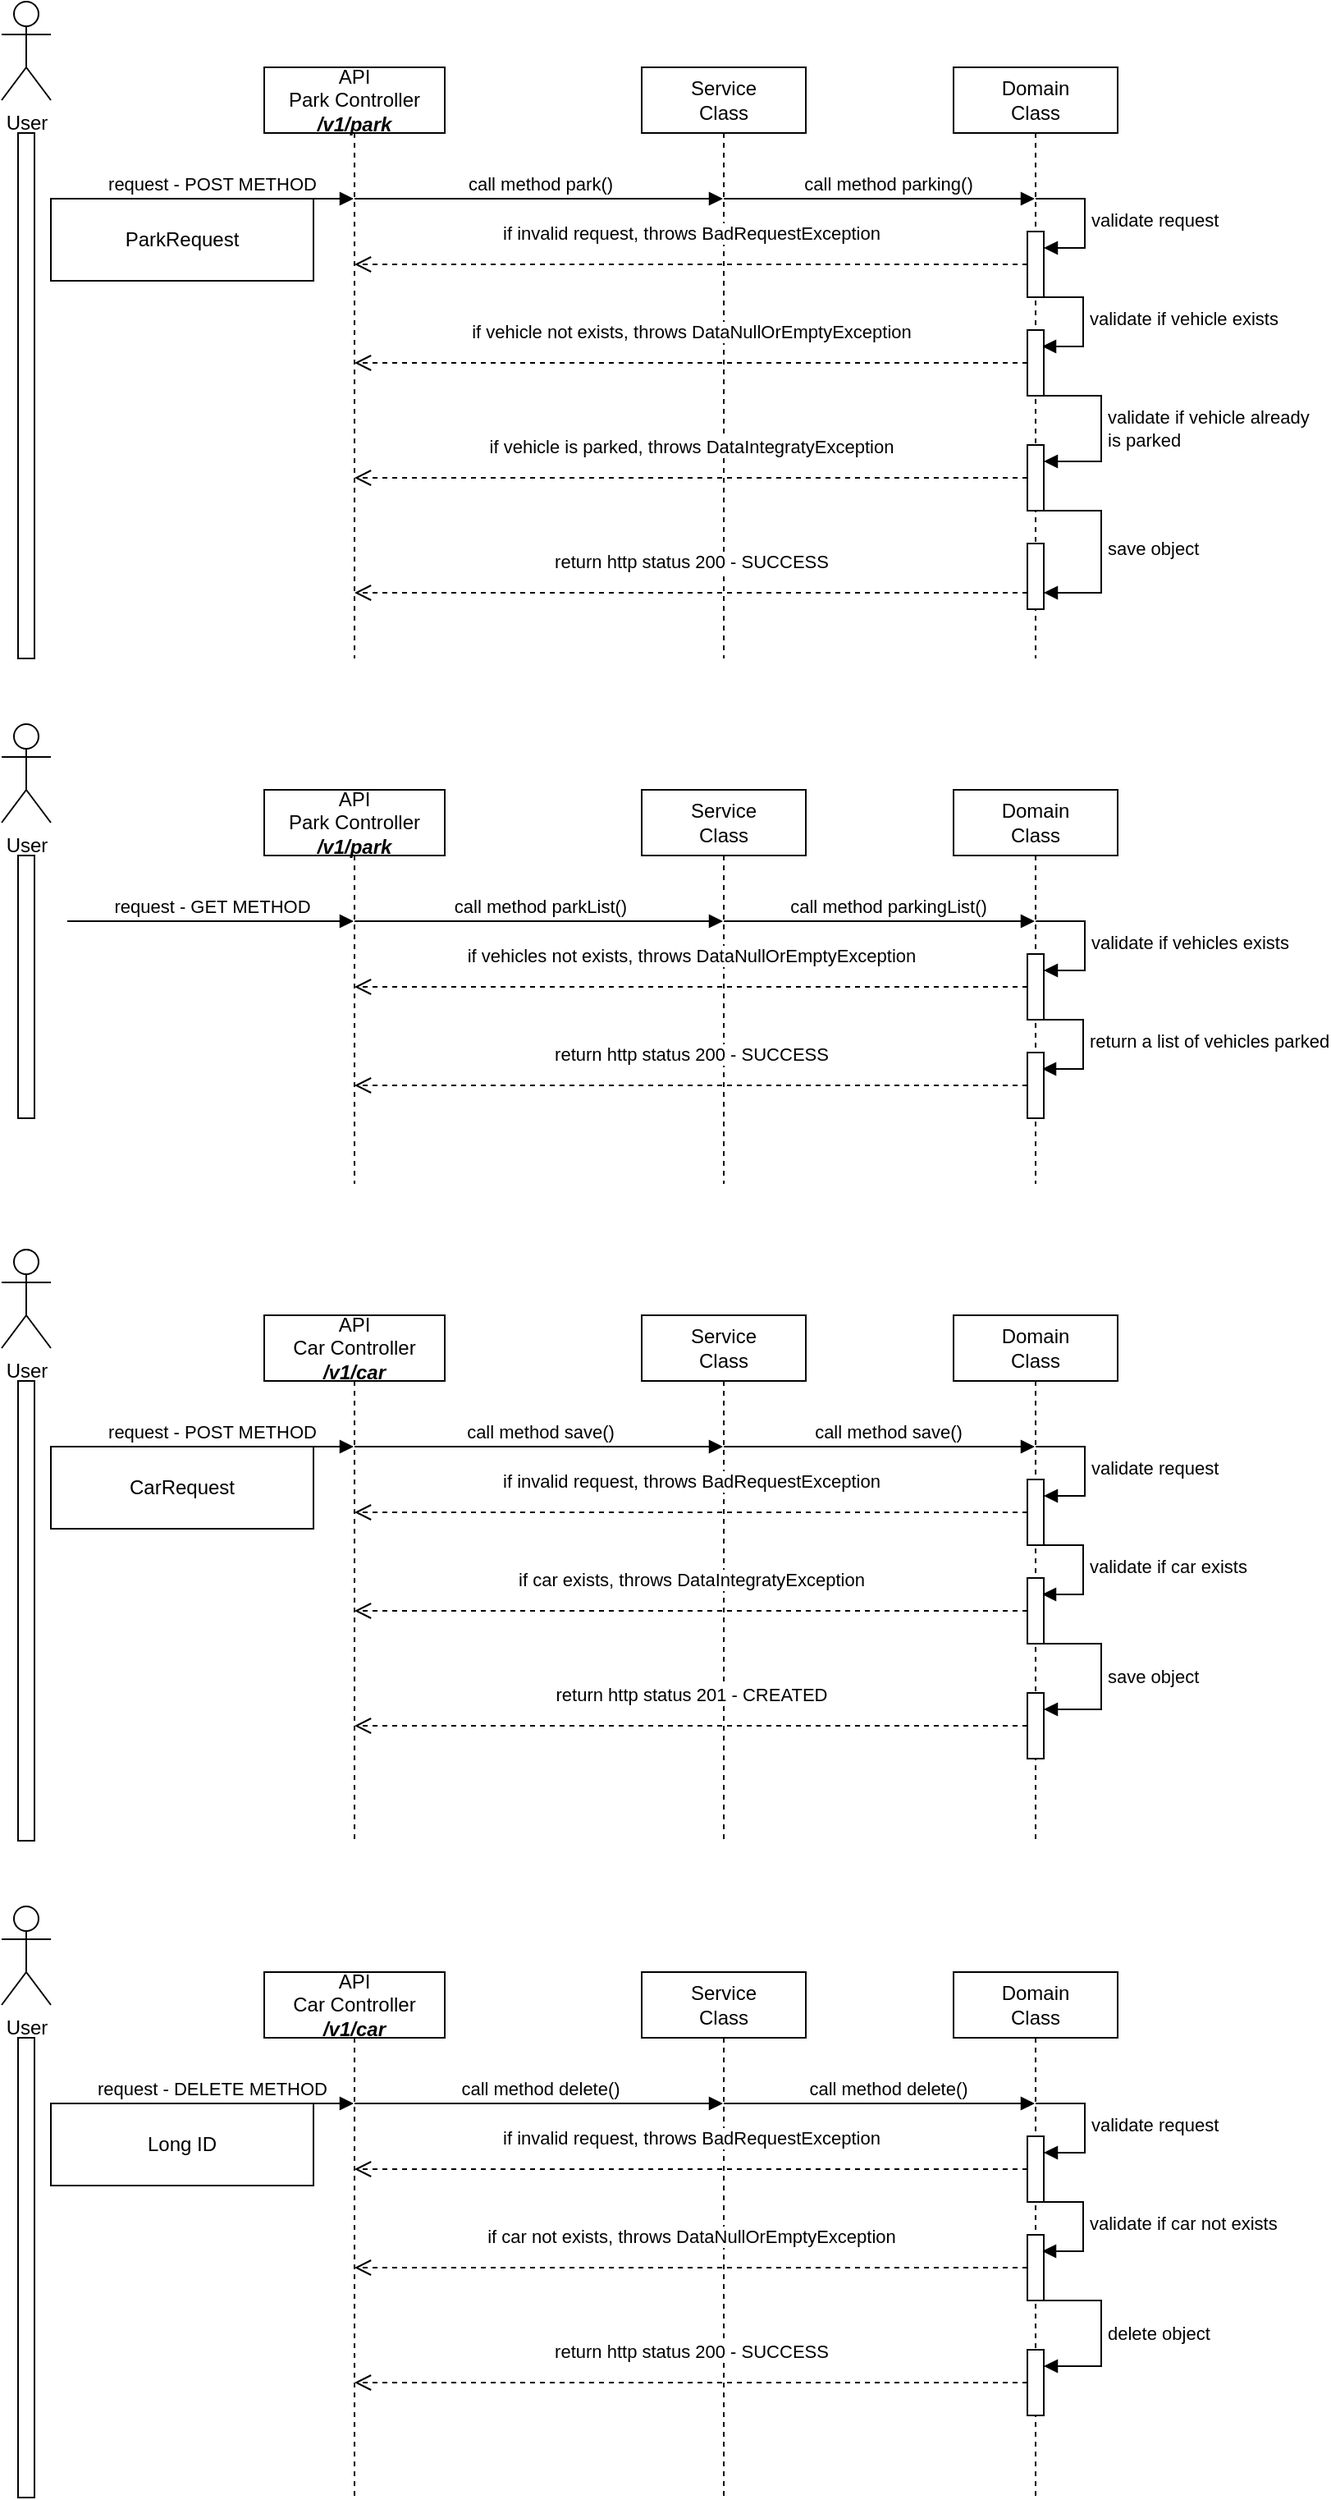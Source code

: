 <mxfile version="22.0.0" type="device">
  <diagram name="Página-1" id="e_wMtVwAIhW8qXqnuXuG">
    <mxGraphModel dx="1194" dy="699" grid="1" gridSize="10" guides="1" tooltips="1" connect="1" arrows="1" fold="1" page="1" pageScale="1" pageWidth="827" pageHeight="1169" math="0" shadow="0">
      <root>
        <mxCell id="0" />
        <mxCell id="1" parent="0" />
        <mxCell id="6b8WSHH42Ca9wU3Yd8ZC-3" value="API &lt;br&gt;Park Controller&lt;br&gt;&lt;b&gt;&lt;i&gt;/v1/park&lt;/i&gt;&lt;/b&gt;" style="shape=umlLifeline;perimeter=lifelinePerimeter;whiteSpace=wrap;html=1;container=1;dropTarget=0;collapsible=0;recursiveResize=0;outlineConnect=0;portConstraint=eastwest;newEdgeStyle={&quot;edgeStyle&quot;:&quot;elbowEdgeStyle&quot;,&quot;elbow&quot;:&quot;vertical&quot;,&quot;curved&quot;:0,&quot;rounded&quot;:0};autosize=0;resizeWidth=1;resizeHeight=1;" parent="1" vertex="1">
          <mxGeometry x="160" y="40" width="110" height="360" as="geometry" />
        </mxCell>
        <mxCell id="6b8WSHH42Ca9wU3Yd8ZC-4" value="request - POST METHOD" style="html=1;verticalAlign=bottom;endArrow=block;edgeStyle=elbowEdgeStyle;elbow=vertical;curved=0;rounded=0;" parent="1" target="6b8WSHH42Ca9wU3Yd8ZC-3" edge="1">
          <mxGeometry width="80" relative="1" as="geometry">
            <mxPoint x="40" y="120" as="sourcePoint" />
            <mxPoint x="170" y="120" as="targetPoint" />
          </mxGeometry>
        </mxCell>
        <mxCell id="GeL4i5uMI6zp8jUjZJmH-1" value="User" style="shape=umlActor;verticalLabelPosition=bottom;verticalAlign=top;html=1;outlineConnect=0;" parent="1" vertex="1">
          <mxGeometry width="30" height="60" as="geometry" />
        </mxCell>
        <mxCell id="GeL4i5uMI6zp8jUjZJmH-2" value="" style="html=1;points=[];perimeter=orthogonalPerimeter;outlineConnect=0;targetShapes=umlLifeline;portConstraint=eastwest;newEdgeStyle={&quot;edgeStyle&quot;:&quot;elbowEdgeStyle&quot;,&quot;elbow&quot;:&quot;vertical&quot;,&quot;curved&quot;:0,&quot;rounded&quot;:0};" parent="1" vertex="1">
          <mxGeometry x="10" y="80" width="10" height="320" as="geometry" />
        </mxCell>
        <mxCell id="GeL4i5uMI6zp8jUjZJmH-3" value="ParkRequest" style="html=1;whiteSpace=wrap;" parent="1" vertex="1">
          <mxGeometry x="30" y="120" width="160" height="50" as="geometry" />
        </mxCell>
        <mxCell id="GeL4i5uMI6zp8jUjZJmH-4" value="call method park()" style="html=1;verticalAlign=bottom;endArrow=block;edgeStyle=elbowEdgeStyle;elbow=vertical;curved=0;rounded=0;" parent="1" source="6b8WSHH42Ca9wU3Yd8ZC-3" target="G64DORwCMHBJvfR-JeO5-1" edge="1">
          <mxGeometry width="80" relative="1" as="geometry">
            <mxPoint x="270" y="120" as="sourcePoint" />
            <mxPoint x="445" y="120" as="targetPoint" />
            <Array as="points">
              <mxPoint x="340" y="120" />
              <mxPoint x="310" y="100" />
            </Array>
          </mxGeometry>
        </mxCell>
        <mxCell id="G64DORwCMHBJvfR-JeO5-1" value="Service&lt;br&gt;Class" style="shape=umlLifeline;perimeter=lifelinePerimeter;whiteSpace=wrap;html=1;container=1;dropTarget=0;collapsible=0;recursiveResize=0;outlineConnect=0;portConstraint=eastwest;newEdgeStyle={&quot;edgeStyle&quot;:&quot;elbowEdgeStyle&quot;,&quot;elbow&quot;:&quot;vertical&quot;,&quot;curved&quot;:0,&quot;rounded&quot;:0};" parent="1" vertex="1">
          <mxGeometry x="390" y="40" width="100" height="360" as="geometry" />
        </mxCell>
        <mxCell id="G64DORwCMHBJvfR-JeO5-12" value="if invalid request, throws&amp;nbsp;BadRequestException" style="html=1;verticalAlign=bottom;endArrow=open;dashed=1;endSize=8;edgeStyle=elbowEdgeStyle;elbow=vertical;curved=0;rounded=0;" parent="1" source="G64DORwCMHBJvfR-JeO5-2" target="6b8WSHH42Ca9wU3Yd8ZC-3" edge="1">
          <mxGeometry y="-10" relative="1" as="geometry">
            <mxPoint x="630" y="150" as="sourcePoint" />
            <mxPoint x="480" y="150" as="targetPoint" />
            <mxPoint as="offset" />
          </mxGeometry>
        </mxCell>
        <mxCell id="G64DORwCMHBJvfR-JeO5-14" value="if vehicle not exists, throws&amp;nbsp;DataNullOrEmptyException" style="html=1;verticalAlign=bottom;endArrow=open;dashed=1;endSize=8;edgeStyle=elbowEdgeStyle;elbow=vertical;curved=0;rounded=0;" parent="1" source="G64DORwCMHBJvfR-JeO5-4" target="6b8WSHH42Ca9wU3Yd8ZC-3" edge="1">
          <mxGeometry y="-10" relative="1" as="geometry">
            <mxPoint x="635" y="210" as="sourcePoint" />
            <mxPoint x="270" y="210" as="targetPoint" />
            <mxPoint as="offset" />
          </mxGeometry>
        </mxCell>
        <mxCell id="G64DORwCMHBJvfR-JeO5-15" value="return http status 200 - SUCCESS" style="html=1;verticalAlign=bottom;endArrow=open;dashed=1;endSize=8;edgeStyle=elbowEdgeStyle;elbow=vertical;curved=0;rounded=0;" parent="1" source="G64DORwCMHBJvfR-JeO5-10" target="6b8WSHH42Ca9wU3Yd8ZC-3" edge="1">
          <mxGeometry y="-10" relative="1" as="geometry">
            <mxPoint x="610" y="280" as="sourcePoint" />
            <mxPoint x="260" y="280" as="targetPoint" />
            <mxPoint as="offset" />
            <Array as="points">
              <mxPoint x="460" y="360" />
            </Array>
          </mxGeometry>
        </mxCell>
        <mxCell id="aZGQx3UeVVl6im-6-I7a-137" value="Domain&lt;br&gt;Class" style="shape=umlLifeline;perimeter=lifelinePerimeter;whiteSpace=wrap;html=1;container=1;dropTarget=0;collapsible=0;recursiveResize=0;outlineConnect=0;portConstraint=eastwest;newEdgeStyle={&quot;edgeStyle&quot;:&quot;elbowEdgeStyle&quot;,&quot;elbow&quot;:&quot;vertical&quot;,&quot;curved&quot;:0,&quot;rounded&quot;:0};" parent="1" vertex="1">
          <mxGeometry x="580" y="40" width="100" height="360" as="geometry" />
        </mxCell>
        <mxCell id="G64DORwCMHBJvfR-JeO5-2" value="" style="html=1;points=[];perimeter=orthogonalPerimeter;outlineConnect=0;targetShapes=umlLifeline;portConstraint=eastwest;newEdgeStyle={&quot;edgeStyle&quot;:&quot;elbowEdgeStyle&quot;,&quot;elbow&quot;:&quot;vertical&quot;,&quot;curved&quot;:0,&quot;rounded&quot;:0};" parent="aZGQx3UeVVl6im-6-I7a-137" vertex="1">
          <mxGeometry x="45" y="100" width="10" height="40" as="geometry" />
        </mxCell>
        <mxCell id="G64DORwCMHBJvfR-JeO5-3" value="validate request" style="html=1;align=left;spacingLeft=2;endArrow=block;rounded=0;edgeStyle=orthogonalEdgeStyle;curved=0;rounded=0;" parent="aZGQx3UeVVl6im-6-I7a-137" target="G64DORwCMHBJvfR-JeO5-2" edge="1">
          <mxGeometry relative="1" as="geometry">
            <mxPoint x="50" y="80" as="sourcePoint" />
            <Array as="points">
              <mxPoint x="80" y="110" />
            </Array>
          </mxGeometry>
        </mxCell>
        <mxCell id="G64DORwCMHBJvfR-JeO5-5" value="validate if vehicle exists" style="html=1;align=left;spacingLeft=2;endArrow=block;rounded=0;edgeStyle=orthogonalEdgeStyle;curved=0;rounded=0;" parent="aZGQx3UeVVl6im-6-I7a-137" edge="1">
          <mxGeometry relative="1" as="geometry">
            <mxPoint x="49" y="140" as="sourcePoint" />
            <Array as="points">
              <mxPoint x="79" y="170" />
            </Array>
            <mxPoint x="54" y="170" as="targetPoint" />
          </mxGeometry>
        </mxCell>
        <mxCell id="G64DORwCMHBJvfR-JeO5-10" value="" style="html=1;points=[];perimeter=orthogonalPerimeter;outlineConnect=0;targetShapes=umlLifeline;portConstraint=eastwest;newEdgeStyle={&quot;edgeStyle&quot;:&quot;elbowEdgeStyle&quot;,&quot;elbow&quot;:&quot;vertical&quot;,&quot;curved&quot;:0,&quot;rounded&quot;:0};" parent="aZGQx3UeVVl6im-6-I7a-137" vertex="1">
          <mxGeometry x="45" y="290" width="10" height="40" as="geometry" />
        </mxCell>
        <mxCell id="G64DORwCMHBJvfR-JeO5-11" value="save object" style="html=1;align=left;spacingLeft=2;endArrow=block;rounded=0;edgeStyle=orthogonalEdgeStyle;curved=0;rounded=0;exitX=1;exitY=1;exitDx=0;exitDy=-5;exitPerimeter=0;" parent="aZGQx3UeVVl6im-6-I7a-137" target="G64DORwCMHBJvfR-JeO5-10" edge="1" source="qPloP7XlMgl9lGeh7dxW-1">
          <mxGeometry relative="1" as="geometry">
            <mxPoint x="50" y="200" as="sourcePoint" />
            <Array as="points">
              <mxPoint x="55" y="270" />
              <mxPoint x="90" y="270" />
              <mxPoint x="90" y="320" />
            </Array>
            <mxPoint x="50" y="340" as="targetPoint" />
          </mxGeometry>
        </mxCell>
        <mxCell id="G64DORwCMHBJvfR-JeO5-4" value="" style="html=1;points=[];perimeter=orthogonalPerimeter;outlineConnect=0;targetShapes=umlLifeline;portConstraint=eastwest;newEdgeStyle={&quot;edgeStyle&quot;:&quot;elbowEdgeStyle&quot;,&quot;elbow&quot;:&quot;vertical&quot;,&quot;curved&quot;:0,&quot;rounded&quot;:0};" parent="aZGQx3UeVVl6im-6-I7a-137" vertex="1">
          <mxGeometry x="45" y="160" width="10" height="40" as="geometry" />
        </mxCell>
        <mxCell id="qPloP7XlMgl9lGeh7dxW-1" value="" style="html=1;points=[[0,0,0,0,5],[0,1,0,0,-5],[1,0,0,0,5],[1,1,0,0,-5]];perimeter=orthogonalPerimeter;outlineConnect=0;targetShapes=umlLifeline;portConstraint=eastwest;newEdgeStyle={&quot;curved&quot;:0,&quot;rounded&quot;:0};" vertex="1" parent="aZGQx3UeVVl6im-6-I7a-137">
          <mxGeometry x="45" y="230" width="10" height="40" as="geometry" />
        </mxCell>
        <mxCell id="qPloP7XlMgl9lGeh7dxW-2" value="validate if vehicle already&lt;br style=&quot;border-color: var(--border-color);&quot;&gt;is parked" style="html=1;align=left;spacingLeft=2;endArrow=block;rounded=0;edgeStyle=orthogonalEdgeStyle;curved=0;rounded=0;" edge="1" target="qPloP7XlMgl9lGeh7dxW-1" parent="aZGQx3UeVVl6im-6-I7a-137" source="G64DORwCMHBJvfR-JeO5-4">
          <mxGeometry relative="1" as="geometry">
            <mxPoint x="60" y="190" as="sourcePoint" />
            <Array as="points">
              <mxPoint x="90" y="200" />
              <mxPoint x="90" y="240" />
            </Array>
          </mxGeometry>
        </mxCell>
        <mxCell id="aZGQx3UeVVl6im-6-I7a-145" value="call method parking()" style="html=1;verticalAlign=bottom;endArrow=block;edgeStyle=elbowEdgeStyle;elbow=vertical;curved=0;rounded=0;" parent="1" source="G64DORwCMHBJvfR-JeO5-1" target="aZGQx3UeVVl6im-6-I7a-137" edge="1">
          <mxGeometry x="0.058" width="80" relative="1" as="geometry">
            <mxPoint x="510" y="120" as="sourcePoint" />
            <mxPoint x="885" y="120" as="targetPoint" />
            <Array as="points">
              <mxPoint x="500" y="120" />
              <mxPoint x="585" y="120" />
              <mxPoint x="555" y="100" />
            </Array>
            <mxPoint as="offset" />
          </mxGeometry>
        </mxCell>
        <mxCell id="qPloP7XlMgl9lGeh7dxW-3" value="if vehicle is parked, throws&amp;nbsp;DataIntegratyException" style="html=1;verticalAlign=bottom;endArrow=open;dashed=1;endSize=8;edgeStyle=elbowEdgeStyle;elbow=vertical;curved=0;rounded=0;" edge="1" parent="1" source="qPloP7XlMgl9lGeh7dxW-1" target="6b8WSHH42Ca9wU3Yd8ZC-3">
          <mxGeometry y="-10" relative="1" as="geometry">
            <mxPoint x="620" y="290" as="sourcePoint" />
            <mxPoint x="210" y="290" as="targetPoint" />
            <mxPoint as="offset" />
          </mxGeometry>
        </mxCell>
        <mxCell id="qPloP7XlMgl9lGeh7dxW-4" value="API &lt;br&gt;Park Controller&lt;br&gt;&lt;b&gt;&lt;i&gt;/v1/park&lt;/i&gt;&lt;/b&gt;" style="shape=umlLifeline;perimeter=lifelinePerimeter;whiteSpace=wrap;html=1;container=1;dropTarget=0;collapsible=0;recursiveResize=0;outlineConnect=0;portConstraint=eastwest;newEdgeStyle={&quot;edgeStyle&quot;:&quot;elbowEdgeStyle&quot;,&quot;elbow&quot;:&quot;vertical&quot;,&quot;curved&quot;:0,&quot;rounded&quot;:0};autosize=0;resizeWidth=1;resizeHeight=1;" vertex="1" parent="1">
          <mxGeometry x="160" y="480" width="110" height="240" as="geometry" />
        </mxCell>
        <mxCell id="qPloP7XlMgl9lGeh7dxW-5" value="request - GET METHOD" style="html=1;verticalAlign=bottom;endArrow=block;edgeStyle=elbowEdgeStyle;elbow=vertical;curved=0;rounded=0;" edge="1" parent="1" target="qPloP7XlMgl9lGeh7dxW-4">
          <mxGeometry width="80" relative="1" as="geometry">
            <mxPoint x="40" y="560" as="sourcePoint" />
            <mxPoint x="170" y="560" as="targetPoint" />
          </mxGeometry>
        </mxCell>
        <mxCell id="qPloP7XlMgl9lGeh7dxW-6" value="User" style="shape=umlActor;verticalLabelPosition=bottom;verticalAlign=top;html=1;outlineConnect=0;" vertex="1" parent="1">
          <mxGeometry y="440" width="30" height="60" as="geometry" />
        </mxCell>
        <mxCell id="qPloP7XlMgl9lGeh7dxW-7" value="" style="html=1;points=[];perimeter=orthogonalPerimeter;outlineConnect=0;targetShapes=umlLifeline;portConstraint=eastwest;newEdgeStyle={&quot;edgeStyle&quot;:&quot;elbowEdgeStyle&quot;,&quot;elbow&quot;:&quot;vertical&quot;,&quot;curved&quot;:0,&quot;rounded&quot;:0};" vertex="1" parent="1">
          <mxGeometry x="10" y="520" width="10" height="160" as="geometry" />
        </mxCell>
        <mxCell id="qPloP7XlMgl9lGeh7dxW-9" value="call method parkList()" style="html=1;verticalAlign=bottom;endArrow=block;edgeStyle=elbowEdgeStyle;elbow=vertical;curved=0;rounded=0;" edge="1" parent="1" source="qPloP7XlMgl9lGeh7dxW-4" target="qPloP7XlMgl9lGeh7dxW-10">
          <mxGeometry width="80" relative="1" as="geometry">
            <mxPoint x="270" y="560" as="sourcePoint" />
            <mxPoint x="445" y="560" as="targetPoint" />
            <Array as="points">
              <mxPoint x="340" y="560" />
              <mxPoint x="310" y="540" />
            </Array>
          </mxGeometry>
        </mxCell>
        <mxCell id="qPloP7XlMgl9lGeh7dxW-10" value="Service&lt;br&gt;Class" style="shape=umlLifeline;perimeter=lifelinePerimeter;whiteSpace=wrap;html=1;container=1;dropTarget=0;collapsible=0;recursiveResize=0;outlineConnect=0;portConstraint=eastwest;newEdgeStyle={&quot;edgeStyle&quot;:&quot;elbowEdgeStyle&quot;,&quot;elbow&quot;:&quot;vertical&quot;,&quot;curved&quot;:0,&quot;rounded&quot;:0};" vertex="1" parent="1">
          <mxGeometry x="390" y="480" width="100" height="240" as="geometry" />
        </mxCell>
        <mxCell id="qPloP7XlMgl9lGeh7dxW-11" value="if vehicles not exists, throws&amp;nbsp;DataNullOrEmptyException" style="html=1;verticalAlign=bottom;endArrow=open;dashed=1;endSize=8;edgeStyle=elbowEdgeStyle;elbow=vertical;curved=0;rounded=0;" edge="1" parent="1" source="qPloP7XlMgl9lGeh7dxW-15" target="qPloP7XlMgl9lGeh7dxW-4">
          <mxGeometry y="-10" relative="1" as="geometry">
            <mxPoint x="630" y="590" as="sourcePoint" />
            <mxPoint x="480" y="590" as="targetPoint" />
            <mxPoint as="offset" />
          </mxGeometry>
        </mxCell>
        <mxCell id="qPloP7XlMgl9lGeh7dxW-12" value="return http status 200 - SUCCESS" style="html=1;verticalAlign=bottom;endArrow=open;dashed=1;endSize=8;edgeStyle=elbowEdgeStyle;elbow=vertical;curved=0;rounded=0;" edge="1" parent="1" source="qPloP7XlMgl9lGeh7dxW-20" target="qPloP7XlMgl9lGeh7dxW-4">
          <mxGeometry y="-10" relative="1" as="geometry">
            <mxPoint x="635" y="650" as="sourcePoint" />
            <mxPoint x="270" y="650" as="targetPoint" />
            <mxPoint as="offset" />
          </mxGeometry>
        </mxCell>
        <mxCell id="qPloP7XlMgl9lGeh7dxW-14" value="Domain&lt;br&gt;Class" style="shape=umlLifeline;perimeter=lifelinePerimeter;whiteSpace=wrap;html=1;container=1;dropTarget=0;collapsible=0;recursiveResize=0;outlineConnect=0;portConstraint=eastwest;newEdgeStyle={&quot;edgeStyle&quot;:&quot;elbowEdgeStyle&quot;,&quot;elbow&quot;:&quot;vertical&quot;,&quot;curved&quot;:0,&quot;rounded&quot;:0};" vertex="1" parent="1">
          <mxGeometry x="580" y="480" width="100" height="240" as="geometry" />
        </mxCell>
        <mxCell id="qPloP7XlMgl9lGeh7dxW-15" value="" style="html=1;points=[];perimeter=orthogonalPerimeter;outlineConnect=0;targetShapes=umlLifeline;portConstraint=eastwest;newEdgeStyle={&quot;edgeStyle&quot;:&quot;elbowEdgeStyle&quot;,&quot;elbow&quot;:&quot;vertical&quot;,&quot;curved&quot;:0,&quot;rounded&quot;:0};" vertex="1" parent="qPloP7XlMgl9lGeh7dxW-14">
          <mxGeometry x="45" y="100" width="10" height="40" as="geometry" />
        </mxCell>
        <mxCell id="qPloP7XlMgl9lGeh7dxW-16" value="validate if vehicles exists" style="html=1;align=left;spacingLeft=2;endArrow=block;rounded=0;edgeStyle=orthogonalEdgeStyle;curved=0;rounded=0;" edge="1" parent="qPloP7XlMgl9lGeh7dxW-14" target="qPloP7XlMgl9lGeh7dxW-15">
          <mxGeometry x="0.012" relative="1" as="geometry">
            <mxPoint x="50" y="80" as="sourcePoint" />
            <Array as="points">
              <mxPoint x="80" y="110" />
            </Array>
            <mxPoint as="offset" />
          </mxGeometry>
        </mxCell>
        <mxCell id="qPloP7XlMgl9lGeh7dxW-17" value="return a list of vehicles parked" style="html=1;align=left;spacingLeft=2;endArrow=block;rounded=0;edgeStyle=orthogonalEdgeStyle;curved=0;rounded=0;" edge="1" parent="qPloP7XlMgl9lGeh7dxW-14">
          <mxGeometry relative="1" as="geometry">
            <mxPoint x="49" y="140" as="sourcePoint" />
            <Array as="points">
              <mxPoint x="79" y="170" />
            </Array>
            <mxPoint x="54" y="170" as="targetPoint" />
          </mxGeometry>
        </mxCell>
        <mxCell id="qPloP7XlMgl9lGeh7dxW-20" value="" style="html=1;points=[];perimeter=orthogonalPerimeter;outlineConnect=0;targetShapes=umlLifeline;portConstraint=eastwest;newEdgeStyle={&quot;edgeStyle&quot;:&quot;elbowEdgeStyle&quot;,&quot;elbow&quot;:&quot;vertical&quot;,&quot;curved&quot;:0,&quot;rounded&quot;:0};" vertex="1" parent="qPloP7XlMgl9lGeh7dxW-14">
          <mxGeometry x="45" y="160" width="10" height="40" as="geometry" />
        </mxCell>
        <mxCell id="qPloP7XlMgl9lGeh7dxW-23" value="call method parkingList()" style="html=1;verticalAlign=bottom;endArrow=block;edgeStyle=elbowEdgeStyle;elbow=vertical;curved=0;rounded=0;" edge="1" parent="1" source="qPloP7XlMgl9lGeh7dxW-10" target="qPloP7XlMgl9lGeh7dxW-14">
          <mxGeometry x="0.058" width="80" relative="1" as="geometry">
            <mxPoint x="510" y="560" as="sourcePoint" />
            <mxPoint x="885" y="560" as="targetPoint" />
            <Array as="points">
              <mxPoint x="500" y="560" />
              <mxPoint x="585" y="560" />
              <mxPoint x="555" y="540" />
            </Array>
            <mxPoint as="offset" />
          </mxGeometry>
        </mxCell>
        <mxCell id="qPloP7XlMgl9lGeh7dxW-25" value="API &lt;br&gt;Car Controller&lt;br&gt;&lt;b&gt;&lt;i&gt;/v1/car&lt;/i&gt;&lt;/b&gt;" style="shape=umlLifeline;perimeter=lifelinePerimeter;whiteSpace=wrap;html=1;container=1;dropTarget=0;collapsible=0;recursiveResize=0;outlineConnect=0;portConstraint=eastwest;newEdgeStyle={&quot;edgeStyle&quot;:&quot;elbowEdgeStyle&quot;,&quot;elbow&quot;:&quot;vertical&quot;,&quot;curved&quot;:0,&quot;rounded&quot;:0};autosize=0;resizeWidth=1;resizeHeight=1;" vertex="1" parent="1">
          <mxGeometry x="160" y="800" width="110" height="320" as="geometry" />
        </mxCell>
        <mxCell id="qPloP7XlMgl9lGeh7dxW-26" value="request - POST METHOD" style="html=1;verticalAlign=bottom;endArrow=block;edgeStyle=elbowEdgeStyle;elbow=vertical;curved=0;rounded=0;" edge="1" parent="1" target="qPloP7XlMgl9lGeh7dxW-25">
          <mxGeometry width="80" relative="1" as="geometry">
            <mxPoint x="40" y="880" as="sourcePoint" />
            <mxPoint x="170" y="880" as="targetPoint" />
          </mxGeometry>
        </mxCell>
        <mxCell id="qPloP7XlMgl9lGeh7dxW-27" value="User" style="shape=umlActor;verticalLabelPosition=bottom;verticalAlign=top;html=1;outlineConnect=0;" vertex="1" parent="1">
          <mxGeometry y="760" width="30" height="60" as="geometry" />
        </mxCell>
        <mxCell id="qPloP7XlMgl9lGeh7dxW-28" value="" style="html=1;points=[];perimeter=orthogonalPerimeter;outlineConnect=0;targetShapes=umlLifeline;portConstraint=eastwest;newEdgeStyle={&quot;edgeStyle&quot;:&quot;elbowEdgeStyle&quot;,&quot;elbow&quot;:&quot;vertical&quot;,&quot;curved&quot;:0,&quot;rounded&quot;:0};" vertex="1" parent="1">
          <mxGeometry x="10" y="840" width="10" height="280" as="geometry" />
        </mxCell>
        <mxCell id="qPloP7XlMgl9lGeh7dxW-29" value="CarRequest" style="html=1;whiteSpace=wrap;" vertex="1" parent="1">
          <mxGeometry x="30" y="880" width="160" height="50" as="geometry" />
        </mxCell>
        <mxCell id="qPloP7XlMgl9lGeh7dxW-30" value="call method save()" style="html=1;verticalAlign=bottom;endArrow=block;edgeStyle=elbowEdgeStyle;elbow=horizontal;curved=0;rounded=0;" edge="1" parent="1" source="qPloP7XlMgl9lGeh7dxW-25" target="qPloP7XlMgl9lGeh7dxW-31">
          <mxGeometry width="80" relative="1" as="geometry">
            <mxPoint x="270" y="880" as="sourcePoint" />
            <mxPoint x="445" y="880" as="targetPoint" />
            <Array as="points">
              <mxPoint x="340" y="880" />
              <mxPoint x="310" y="860" />
            </Array>
          </mxGeometry>
        </mxCell>
        <mxCell id="qPloP7XlMgl9lGeh7dxW-31" value="Service&lt;br&gt;Class" style="shape=umlLifeline;perimeter=lifelinePerimeter;whiteSpace=wrap;html=1;container=1;dropTarget=0;collapsible=0;recursiveResize=0;outlineConnect=0;portConstraint=eastwest;newEdgeStyle={&quot;edgeStyle&quot;:&quot;elbowEdgeStyle&quot;,&quot;elbow&quot;:&quot;vertical&quot;,&quot;curved&quot;:0,&quot;rounded&quot;:0};" vertex="1" parent="1">
          <mxGeometry x="390" y="800" width="100" height="320" as="geometry" />
        </mxCell>
        <mxCell id="qPloP7XlMgl9lGeh7dxW-32" value="if invalid request, throws&amp;nbsp;BadRequestException" style="html=1;verticalAlign=bottom;endArrow=open;dashed=1;endSize=8;edgeStyle=elbowEdgeStyle;elbow=vertical;curved=0;rounded=0;" edge="1" parent="1" source="qPloP7XlMgl9lGeh7dxW-36" target="qPloP7XlMgl9lGeh7dxW-25">
          <mxGeometry y="-10" relative="1" as="geometry">
            <mxPoint x="630" y="910" as="sourcePoint" />
            <mxPoint x="480" y="910" as="targetPoint" />
            <mxPoint as="offset" />
          </mxGeometry>
        </mxCell>
        <mxCell id="qPloP7XlMgl9lGeh7dxW-33" value="if car exists, throws DataIntegratyException" style="html=1;verticalAlign=bottom;endArrow=open;dashed=1;endSize=8;edgeStyle=elbowEdgeStyle;elbow=vertical;curved=0;rounded=0;" edge="1" parent="1" source="qPloP7XlMgl9lGeh7dxW-41" target="qPloP7XlMgl9lGeh7dxW-25">
          <mxGeometry x="-0.001" y="-10" relative="1" as="geometry">
            <mxPoint x="635" y="970" as="sourcePoint" />
            <mxPoint x="270" y="970" as="targetPoint" />
            <mxPoint as="offset" />
          </mxGeometry>
        </mxCell>
        <mxCell id="qPloP7XlMgl9lGeh7dxW-35" value="Domain&lt;br&gt;Class" style="shape=umlLifeline;perimeter=lifelinePerimeter;whiteSpace=wrap;html=1;container=1;dropTarget=0;collapsible=0;recursiveResize=0;outlineConnect=0;portConstraint=eastwest;newEdgeStyle={&quot;edgeStyle&quot;:&quot;elbowEdgeStyle&quot;,&quot;elbow&quot;:&quot;vertical&quot;,&quot;curved&quot;:0,&quot;rounded&quot;:0};" vertex="1" parent="1">
          <mxGeometry x="580" y="800" width="100" height="320" as="geometry" />
        </mxCell>
        <mxCell id="qPloP7XlMgl9lGeh7dxW-36" value="" style="html=1;points=[];perimeter=orthogonalPerimeter;outlineConnect=0;targetShapes=umlLifeline;portConstraint=eastwest;newEdgeStyle={&quot;edgeStyle&quot;:&quot;elbowEdgeStyle&quot;,&quot;elbow&quot;:&quot;vertical&quot;,&quot;curved&quot;:0,&quot;rounded&quot;:0};" vertex="1" parent="qPloP7XlMgl9lGeh7dxW-35">
          <mxGeometry x="45" y="100" width="10" height="40" as="geometry" />
        </mxCell>
        <mxCell id="qPloP7XlMgl9lGeh7dxW-37" value="validate request" style="html=1;align=left;spacingLeft=2;endArrow=block;rounded=0;edgeStyle=orthogonalEdgeStyle;curved=0;rounded=0;" edge="1" parent="qPloP7XlMgl9lGeh7dxW-35" target="qPloP7XlMgl9lGeh7dxW-36">
          <mxGeometry relative="1" as="geometry">
            <mxPoint x="50" y="80" as="sourcePoint" />
            <Array as="points">
              <mxPoint x="80" y="110" />
            </Array>
          </mxGeometry>
        </mxCell>
        <mxCell id="qPloP7XlMgl9lGeh7dxW-38" value="validate if car exists" style="html=1;align=left;spacingLeft=2;endArrow=block;rounded=0;edgeStyle=orthogonalEdgeStyle;curved=0;rounded=0;" edge="1" parent="qPloP7XlMgl9lGeh7dxW-35">
          <mxGeometry relative="1" as="geometry">
            <mxPoint x="49" y="140" as="sourcePoint" />
            <Array as="points">
              <mxPoint x="79" y="170" />
            </Array>
            <mxPoint x="54" y="170" as="targetPoint" />
          </mxGeometry>
        </mxCell>
        <mxCell id="qPloP7XlMgl9lGeh7dxW-41" value="" style="html=1;points=[];perimeter=orthogonalPerimeter;outlineConnect=0;targetShapes=umlLifeline;portConstraint=eastwest;newEdgeStyle={&quot;edgeStyle&quot;:&quot;elbowEdgeStyle&quot;,&quot;elbow&quot;:&quot;vertical&quot;,&quot;curved&quot;:0,&quot;rounded&quot;:0};" vertex="1" parent="qPloP7XlMgl9lGeh7dxW-35">
          <mxGeometry x="45" y="160" width="10" height="40" as="geometry" />
        </mxCell>
        <mxCell id="qPloP7XlMgl9lGeh7dxW-42" value="" style="html=1;points=[[0,0,0,0,5],[0,1,0,0,-5],[1,0,0,0,5],[1,1,0,0,-5]];perimeter=orthogonalPerimeter;outlineConnect=0;targetShapes=umlLifeline;portConstraint=eastwest;newEdgeStyle={&quot;curved&quot;:0,&quot;rounded&quot;:0};" vertex="1" parent="qPloP7XlMgl9lGeh7dxW-35">
          <mxGeometry x="45" y="230" width="10" height="40" as="geometry" />
        </mxCell>
        <mxCell id="qPloP7XlMgl9lGeh7dxW-43" value="save object" style="html=1;align=left;spacingLeft=2;endArrow=block;rounded=0;edgeStyle=orthogonalEdgeStyle;curved=0;rounded=0;" edge="1" parent="qPloP7XlMgl9lGeh7dxW-35" source="qPloP7XlMgl9lGeh7dxW-41" target="qPloP7XlMgl9lGeh7dxW-42">
          <mxGeometry relative="1" as="geometry">
            <mxPoint x="60" y="190" as="sourcePoint" />
            <Array as="points">
              <mxPoint x="90" y="200" />
              <mxPoint x="90" y="240" />
            </Array>
          </mxGeometry>
        </mxCell>
        <mxCell id="qPloP7XlMgl9lGeh7dxW-44" value="call method save()" style="html=1;verticalAlign=bottom;endArrow=block;edgeStyle=elbowEdgeStyle;elbow=vertical;curved=0;rounded=0;" edge="1" parent="1" source="qPloP7XlMgl9lGeh7dxW-31" target="qPloP7XlMgl9lGeh7dxW-35">
          <mxGeometry x="0.058" width="80" relative="1" as="geometry">
            <mxPoint x="510" y="880" as="sourcePoint" />
            <mxPoint x="885" y="880" as="targetPoint" />
            <Array as="points">
              <mxPoint x="500" y="880" />
              <mxPoint x="585" y="880" />
              <mxPoint x="555" y="860" />
            </Array>
            <mxPoint as="offset" />
          </mxGeometry>
        </mxCell>
        <mxCell id="qPloP7XlMgl9lGeh7dxW-45" value="return http status 201 - CREATED" style="html=1;verticalAlign=bottom;endArrow=open;dashed=1;endSize=8;edgeStyle=elbowEdgeStyle;elbow=vertical;curved=0;rounded=0;" edge="1" parent="1" source="qPloP7XlMgl9lGeh7dxW-42" target="qPloP7XlMgl9lGeh7dxW-25">
          <mxGeometry y="-10" relative="1" as="geometry">
            <mxPoint x="620" y="1050" as="sourcePoint" />
            <mxPoint x="210" y="1050" as="targetPoint" />
            <mxPoint as="offset" />
          </mxGeometry>
        </mxCell>
        <mxCell id="qPloP7XlMgl9lGeh7dxW-46" value="API &lt;br&gt;Car Controller&lt;br&gt;&lt;b&gt;&lt;i&gt;/v1/car&lt;/i&gt;&lt;/b&gt;" style="shape=umlLifeline;perimeter=lifelinePerimeter;whiteSpace=wrap;html=1;container=1;dropTarget=0;collapsible=0;recursiveResize=0;outlineConnect=0;portConstraint=eastwest;newEdgeStyle={&quot;edgeStyle&quot;:&quot;elbowEdgeStyle&quot;,&quot;elbow&quot;:&quot;vertical&quot;,&quot;curved&quot;:0,&quot;rounded&quot;:0};autosize=0;resizeWidth=1;resizeHeight=1;" vertex="1" parent="1">
          <mxGeometry x="160" y="1200" width="110" height="320" as="geometry" />
        </mxCell>
        <mxCell id="qPloP7XlMgl9lGeh7dxW-47" value="request - DELETE METHOD" style="html=1;verticalAlign=bottom;endArrow=block;edgeStyle=elbowEdgeStyle;elbow=vertical;curved=0;rounded=0;" edge="1" parent="1" target="qPloP7XlMgl9lGeh7dxW-46">
          <mxGeometry width="80" relative="1" as="geometry">
            <mxPoint x="40" y="1280" as="sourcePoint" />
            <mxPoint x="170" y="1280" as="targetPoint" />
          </mxGeometry>
        </mxCell>
        <mxCell id="qPloP7XlMgl9lGeh7dxW-48" value="User" style="shape=umlActor;verticalLabelPosition=bottom;verticalAlign=top;html=1;outlineConnect=0;" vertex="1" parent="1">
          <mxGeometry y="1160" width="30" height="60" as="geometry" />
        </mxCell>
        <mxCell id="qPloP7XlMgl9lGeh7dxW-49" value="" style="html=1;points=[];perimeter=orthogonalPerimeter;outlineConnect=0;targetShapes=umlLifeline;portConstraint=eastwest;newEdgeStyle={&quot;edgeStyle&quot;:&quot;elbowEdgeStyle&quot;,&quot;elbow&quot;:&quot;vertical&quot;,&quot;curved&quot;:0,&quot;rounded&quot;:0};" vertex="1" parent="1">
          <mxGeometry x="10" y="1240" width="10" height="280" as="geometry" />
        </mxCell>
        <mxCell id="qPloP7XlMgl9lGeh7dxW-50" value="Long ID" style="html=1;whiteSpace=wrap;" vertex="1" parent="1">
          <mxGeometry x="30" y="1280" width="160" height="50" as="geometry" />
        </mxCell>
        <mxCell id="qPloP7XlMgl9lGeh7dxW-51" value="call method delete()" style="html=1;verticalAlign=bottom;endArrow=block;edgeStyle=elbowEdgeStyle;elbow=horizontal;curved=0;rounded=0;" edge="1" parent="1" source="qPloP7XlMgl9lGeh7dxW-46" target="qPloP7XlMgl9lGeh7dxW-52">
          <mxGeometry width="80" relative="1" as="geometry">
            <mxPoint x="270" y="1280" as="sourcePoint" />
            <mxPoint x="445" y="1280" as="targetPoint" />
            <Array as="points">
              <mxPoint x="340" y="1280" />
              <mxPoint x="310" y="1260" />
            </Array>
          </mxGeometry>
        </mxCell>
        <mxCell id="qPloP7XlMgl9lGeh7dxW-52" value="Service&lt;br&gt;Class" style="shape=umlLifeline;perimeter=lifelinePerimeter;whiteSpace=wrap;html=1;container=1;dropTarget=0;collapsible=0;recursiveResize=0;outlineConnect=0;portConstraint=eastwest;newEdgeStyle={&quot;edgeStyle&quot;:&quot;elbowEdgeStyle&quot;,&quot;elbow&quot;:&quot;vertical&quot;,&quot;curved&quot;:0,&quot;rounded&quot;:0};" vertex="1" parent="1">
          <mxGeometry x="390" y="1200" width="100" height="320" as="geometry" />
        </mxCell>
        <mxCell id="qPloP7XlMgl9lGeh7dxW-53" value="if invalid request, throws&amp;nbsp;BadRequestException" style="html=1;verticalAlign=bottom;endArrow=open;dashed=1;endSize=8;edgeStyle=elbowEdgeStyle;elbow=vertical;curved=0;rounded=0;" edge="1" parent="1" source="qPloP7XlMgl9lGeh7dxW-56" target="qPloP7XlMgl9lGeh7dxW-46">
          <mxGeometry y="-10" relative="1" as="geometry">
            <mxPoint x="630" y="1310" as="sourcePoint" />
            <mxPoint x="480" y="1310" as="targetPoint" />
            <mxPoint as="offset" />
          </mxGeometry>
        </mxCell>
        <mxCell id="qPloP7XlMgl9lGeh7dxW-54" value="if car not exists, throws&amp;nbsp;DataNullOrEmptyException" style="html=1;verticalAlign=bottom;endArrow=open;dashed=1;endSize=8;edgeStyle=elbowEdgeStyle;elbow=vertical;curved=0;rounded=0;" edge="1" parent="1" source="qPloP7XlMgl9lGeh7dxW-59" target="qPloP7XlMgl9lGeh7dxW-46">
          <mxGeometry x="-0.001" y="-10" relative="1" as="geometry">
            <mxPoint x="635" y="1370" as="sourcePoint" />
            <mxPoint x="270" y="1370" as="targetPoint" />
            <mxPoint as="offset" />
          </mxGeometry>
        </mxCell>
        <mxCell id="qPloP7XlMgl9lGeh7dxW-55" value="Domain&lt;br&gt;Class" style="shape=umlLifeline;perimeter=lifelinePerimeter;whiteSpace=wrap;html=1;container=1;dropTarget=0;collapsible=0;recursiveResize=0;outlineConnect=0;portConstraint=eastwest;newEdgeStyle={&quot;edgeStyle&quot;:&quot;elbowEdgeStyle&quot;,&quot;elbow&quot;:&quot;vertical&quot;,&quot;curved&quot;:0,&quot;rounded&quot;:0};" vertex="1" parent="1">
          <mxGeometry x="580" y="1200" width="100" height="320" as="geometry" />
        </mxCell>
        <mxCell id="qPloP7XlMgl9lGeh7dxW-56" value="" style="html=1;points=[];perimeter=orthogonalPerimeter;outlineConnect=0;targetShapes=umlLifeline;portConstraint=eastwest;newEdgeStyle={&quot;edgeStyle&quot;:&quot;elbowEdgeStyle&quot;,&quot;elbow&quot;:&quot;vertical&quot;,&quot;curved&quot;:0,&quot;rounded&quot;:0};" vertex="1" parent="qPloP7XlMgl9lGeh7dxW-55">
          <mxGeometry x="45" y="100" width="10" height="40" as="geometry" />
        </mxCell>
        <mxCell id="qPloP7XlMgl9lGeh7dxW-57" value="validate request" style="html=1;align=left;spacingLeft=2;endArrow=block;rounded=0;edgeStyle=orthogonalEdgeStyle;curved=0;rounded=0;" edge="1" parent="qPloP7XlMgl9lGeh7dxW-55" target="qPloP7XlMgl9lGeh7dxW-56">
          <mxGeometry relative="1" as="geometry">
            <mxPoint x="50" y="80" as="sourcePoint" />
            <Array as="points">
              <mxPoint x="80" y="110" />
            </Array>
          </mxGeometry>
        </mxCell>
        <mxCell id="qPloP7XlMgl9lGeh7dxW-58" value="validate if car not exists" style="html=1;align=left;spacingLeft=2;endArrow=block;rounded=0;edgeStyle=orthogonalEdgeStyle;curved=0;rounded=0;" edge="1" parent="qPloP7XlMgl9lGeh7dxW-55">
          <mxGeometry relative="1" as="geometry">
            <mxPoint x="49" y="140" as="sourcePoint" />
            <Array as="points">
              <mxPoint x="79" y="170" />
            </Array>
            <mxPoint x="54" y="170" as="targetPoint" />
          </mxGeometry>
        </mxCell>
        <mxCell id="qPloP7XlMgl9lGeh7dxW-59" value="" style="html=1;points=[];perimeter=orthogonalPerimeter;outlineConnect=0;targetShapes=umlLifeline;portConstraint=eastwest;newEdgeStyle={&quot;edgeStyle&quot;:&quot;elbowEdgeStyle&quot;,&quot;elbow&quot;:&quot;vertical&quot;,&quot;curved&quot;:0,&quot;rounded&quot;:0};" vertex="1" parent="qPloP7XlMgl9lGeh7dxW-55">
          <mxGeometry x="45" y="160" width="10" height="40" as="geometry" />
        </mxCell>
        <mxCell id="qPloP7XlMgl9lGeh7dxW-60" value="" style="html=1;points=[[0,0,0,0,5],[0,1,0,0,-5],[1,0,0,0,5],[1,1,0,0,-5]];perimeter=orthogonalPerimeter;outlineConnect=0;targetShapes=umlLifeline;portConstraint=eastwest;newEdgeStyle={&quot;curved&quot;:0,&quot;rounded&quot;:0};" vertex="1" parent="qPloP7XlMgl9lGeh7dxW-55">
          <mxGeometry x="45" y="230" width="10" height="40" as="geometry" />
        </mxCell>
        <mxCell id="qPloP7XlMgl9lGeh7dxW-61" value="delete object" style="html=1;align=left;spacingLeft=2;endArrow=block;rounded=0;edgeStyle=orthogonalEdgeStyle;curved=0;rounded=0;" edge="1" parent="qPloP7XlMgl9lGeh7dxW-55" source="qPloP7XlMgl9lGeh7dxW-59" target="qPloP7XlMgl9lGeh7dxW-60">
          <mxGeometry relative="1" as="geometry">
            <mxPoint x="60" y="190" as="sourcePoint" />
            <Array as="points">
              <mxPoint x="90" y="200" />
              <mxPoint x="90" y="240" />
            </Array>
          </mxGeometry>
        </mxCell>
        <mxCell id="qPloP7XlMgl9lGeh7dxW-62" value="call method delete()" style="html=1;verticalAlign=bottom;endArrow=block;edgeStyle=elbowEdgeStyle;elbow=vertical;curved=0;rounded=0;" edge="1" parent="1" source="qPloP7XlMgl9lGeh7dxW-52" target="qPloP7XlMgl9lGeh7dxW-55">
          <mxGeometry x="0.058" width="80" relative="1" as="geometry">
            <mxPoint x="510" y="1280" as="sourcePoint" />
            <mxPoint x="885" y="1280" as="targetPoint" />
            <Array as="points">
              <mxPoint x="500" y="1280" />
              <mxPoint x="585" y="1280" />
              <mxPoint x="555" y="1260" />
            </Array>
            <mxPoint as="offset" />
          </mxGeometry>
        </mxCell>
        <mxCell id="qPloP7XlMgl9lGeh7dxW-63" value="return http status 200 - SUCCESS" style="html=1;verticalAlign=bottom;endArrow=open;dashed=1;endSize=8;edgeStyle=elbowEdgeStyle;elbow=vertical;curved=0;rounded=0;" edge="1" parent="1" source="qPloP7XlMgl9lGeh7dxW-60" target="qPloP7XlMgl9lGeh7dxW-46">
          <mxGeometry y="-10" relative="1" as="geometry">
            <mxPoint x="620" y="1450" as="sourcePoint" />
            <mxPoint x="210" y="1450" as="targetPoint" />
            <mxPoint as="offset" />
          </mxGeometry>
        </mxCell>
      </root>
    </mxGraphModel>
  </diagram>
</mxfile>
